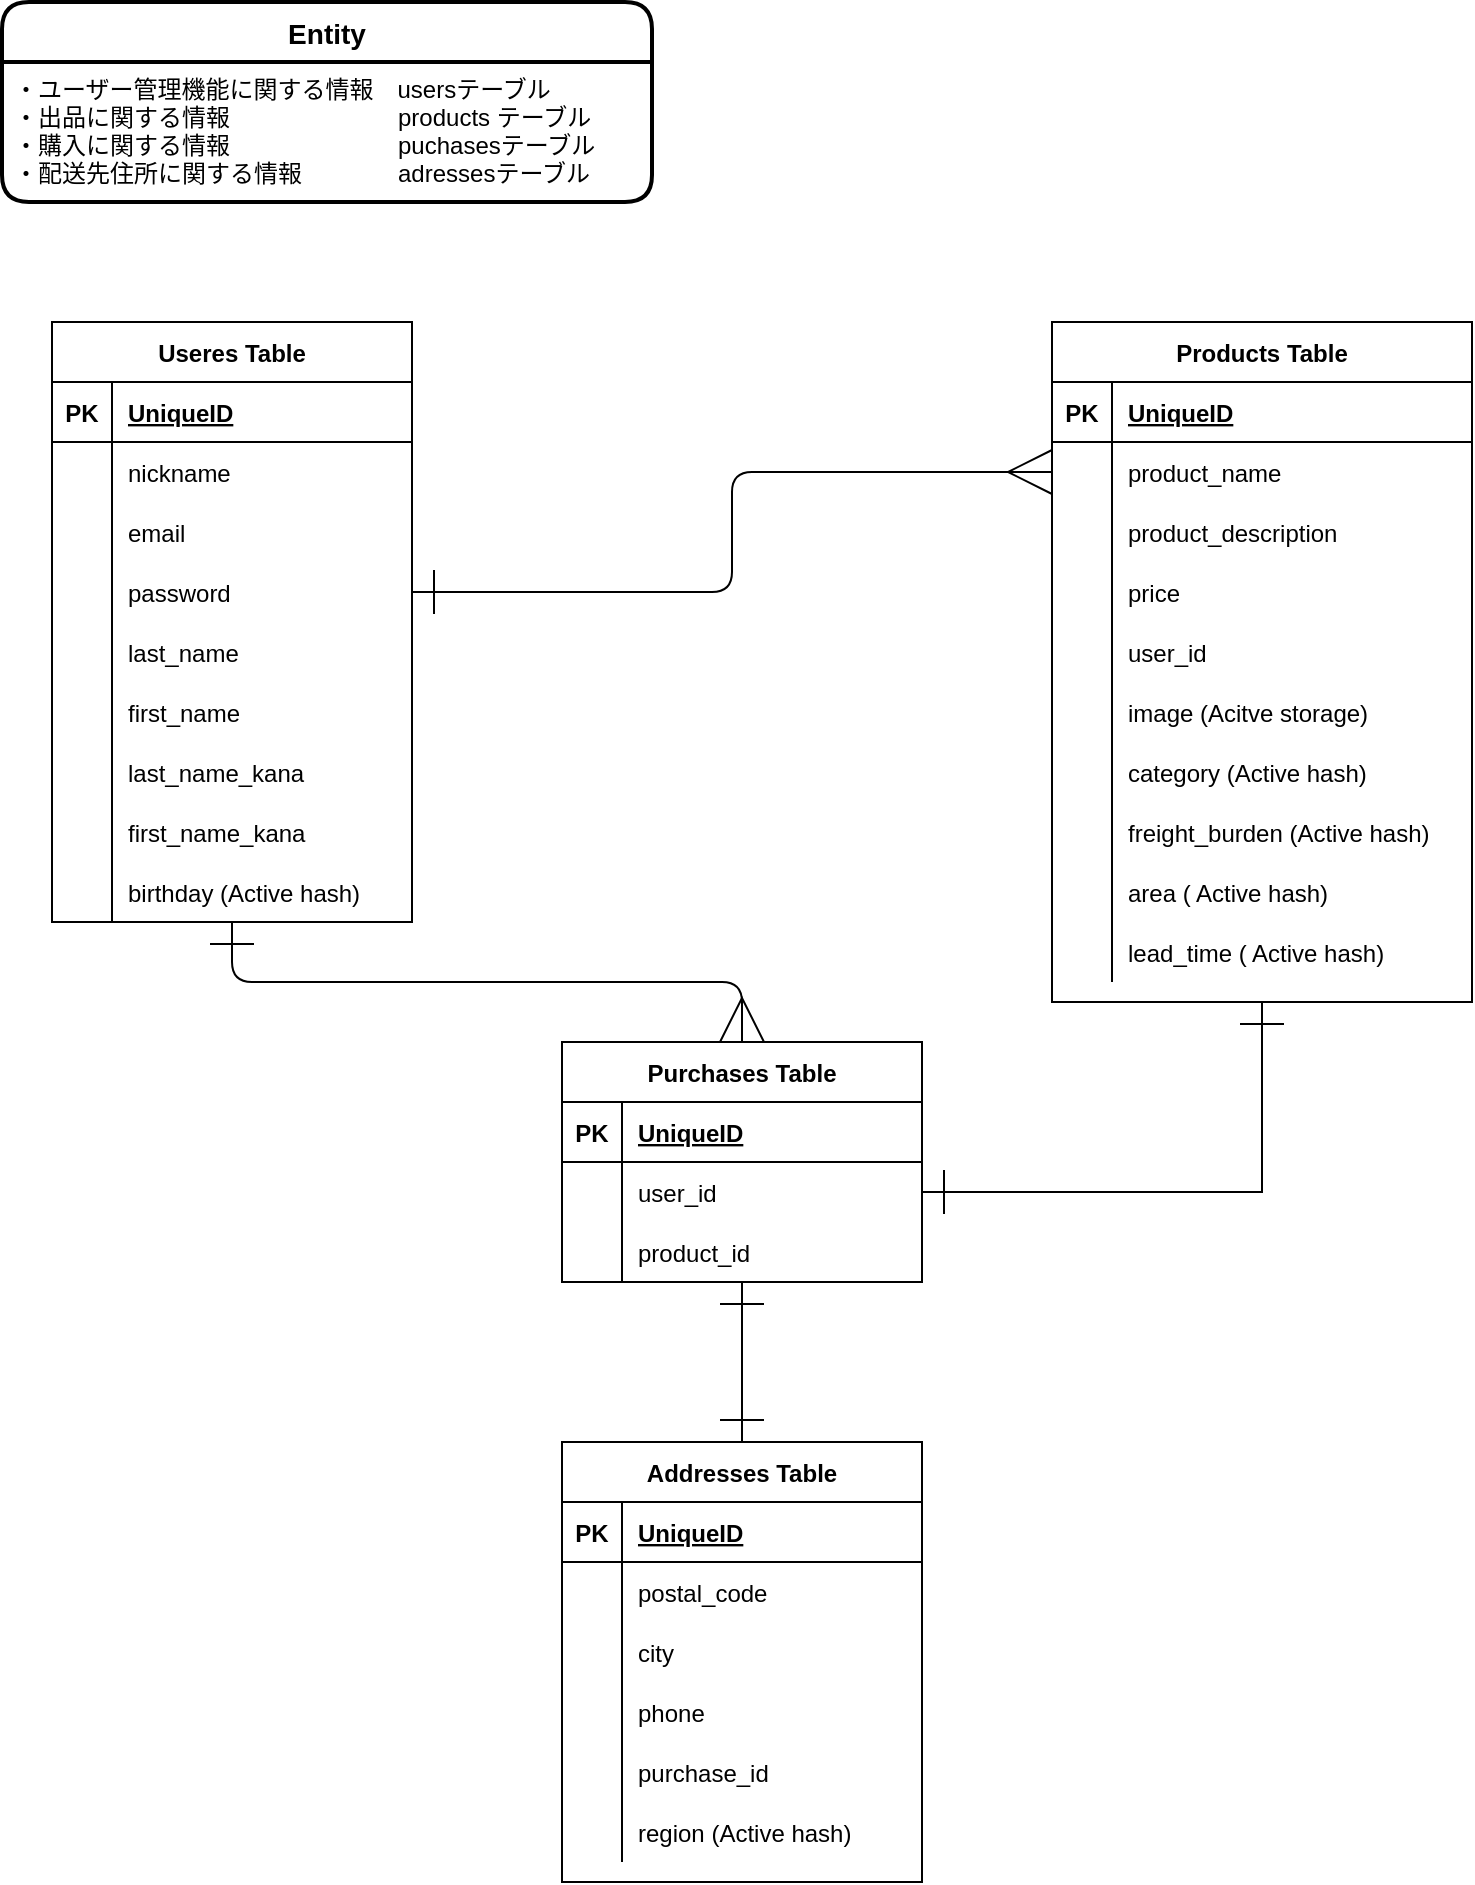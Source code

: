 <mxfile version="14.2.4" type="embed">
    <diagram id="lWTlmtCsHmXvPfJ3UJOG" name="ページ1">
        <mxGraphModel dx="501" dy="859" grid="1" gridSize="10" guides="1" tooltips="1" connect="1" arrows="1" fold="1" page="1" pageScale="1" pageWidth="850" pageHeight="1100" math="0" shadow="0">
            <root>
                <mxCell id="0"/>
                <mxCell id="1" parent="0"/>
                <mxCell id="Od9n2D6SeKR2Rv6j3zlu-41" value="Entity" style="swimlane;childLayout=stackLayout;horizontal=1;startSize=30;horizontalStack=0;rounded=1;fontSize=14;fontStyle=1;strokeWidth=2;resizeParent=0;resizeLast=1;shadow=0;dashed=0;align=center;" parent="1" vertex="1">
                    <mxGeometry x="55" y="40" width="325" height="100" as="geometry">
                        <mxRectangle x="340" y="40" width="70" height="30" as="alternateBounds"/>
                    </mxGeometry>
                </mxCell>
                <mxCell id="Od9n2D6SeKR2Rv6j3zlu-42" value="・ユーザー管理機能に関する情報　usersテーブル&#10;・出品に関する情報　　　　　　　products テーブル&#10;・購入に関する情報　　　　　　　puchasesテーブル&#10;・配送先住所に関する情報　　　　adressesテーブル" style="align=left;strokeColor=none;fillColor=none;spacingLeft=4;fontSize=12;verticalAlign=top;resizable=0;rotatable=0;part=1;fontStyle=0" parent="Od9n2D6SeKR2Rv6j3zlu-41" vertex="1">
                    <mxGeometry y="30" width="325" height="70" as="geometry"/>
                </mxCell>
                <mxCell id="Od9n2D6SeKR2Rv6j3zlu-48" value="Useres Table" style="shape=table;startSize=30;container=1;collapsible=1;childLayout=tableLayout;fixedRows=1;rowLines=0;fontStyle=1;align=center;resizeLast=1;" parent="1" vertex="1">
                    <mxGeometry x="80" y="200" width="180" height="300" as="geometry"/>
                </mxCell>
                <mxCell id="Od9n2D6SeKR2Rv6j3zlu-49" value="" style="shape=partialRectangle;collapsible=0;dropTarget=0;pointerEvents=0;fillColor=none;top=0;left=0;bottom=1;right=0;points=[[0,0.5],[1,0.5]];portConstraint=eastwest;" parent="Od9n2D6SeKR2Rv6j3zlu-48" vertex="1">
                    <mxGeometry y="30" width="180" height="30" as="geometry"/>
                </mxCell>
                <mxCell id="Od9n2D6SeKR2Rv6j3zlu-50" value="PK" style="shape=partialRectangle;connectable=0;fillColor=none;top=0;left=0;bottom=0;right=0;fontStyle=1;overflow=hidden;" parent="Od9n2D6SeKR2Rv6j3zlu-49" vertex="1">
                    <mxGeometry width="30" height="30" as="geometry"/>
                </mxCell>
                <mxCell id="Od9n2D6SeKR2Rv6j3zlu-51" value="UniqueID" style="shape=partialRectangle;connectable=0;fillColor=none;top=0;left=0;bottom=0;right=0;align=left;spacingLeft=6;fontStyle=5;overflow=hidden;" parent="Od9n2D6SeKR2Rv6j3zlu-49" vertex="1">
                    <mxGeometry x="30" width="150" height="30" as="geometry"/>
                </mxCell>
                <mxCell id="Od9n2D6SeKR2Rv6j3zlu-52" value="" style="shape=partialRectangle;collapsible=0;dropTarget=0;pointerEvents=0;fillColor=none;top=0;left=0;bottom=0;right=0;points=[[0,0.5],[1,0.5]];portConstraint=eastwest;" parent="Od9n2D6SeKR2Rv6j3zlu-48" vertex="1">
                    <mxGeometry y="60" width="180" height="30" as="geometry"/>
                </mxCell>
                <mxCell id="Od9n2D6SeKR2Rv6j3zlu-53" value="" style="shape=partialRectangle;connectable=0;fillColor=none;top=0;left=0;bottom=0;right=0;editable=1;overflow=hidden;" parent="Od9n2D6SeKR2Rv6j3zlu-52" vertex="1">
                    <mxGeometry width="30" height="30" as="geometry"/>
                </mxCell>
                <mxCell id="Od9n2D6SeKR2Rv6j3zlu-54" value="nickname" style="shape=partialRectangle;connectable=0;fillColor=none;top=0;left=0;bottom=0;right=0;align=left;spacingLeft=6;overflow=hidden;" parent="Od9n2D6SeKR2Rv6j3zlu-52" vertex="1">
                    <mxGeometry x="30" width="150" height="30" as="geometry"/>
                </mxCell>
                <mxCell id="Od9n2D6SeKR2Rv6j3zlu-55" value="" style="shape=partialRectangle;collapsible=0;dropTarget=0;pointerEvents=0;fillColor=none;top=0;left=0;bottom=0;right=0;points=[[0,0.5],[1,0.5]];portConstraint=eastwest;" parent="Od9n2D6SeKR2Rv6j3zlu-48" vertex="1">
                    <mxGeometry y="90" width="180" height="30" as="geometry"/>
                </mxCell>
                <mxCell id="Od9n2D6SeKR2Rv6j3zlu-56" value="" style="shape=partialRectangle;connectable=0;fillColor=none;top=0;left=0;bottom=0;right=0;editable=1;overflow=hidden;" parent="Od9n2D6SeKR2Rv6j3zlu-55" vertex="1">
                    <mxGeometry width="30" height="30" as="geometry"/>
                </mxCell>
                <mxCell id="Od9n2D6SeKR2Rv6j3zlu-57" value="email" style="shape=partialRectangle;connectable=0;fillColor=none;top=0;left=0;bottom=0;right=0;align=left;spacingLeft=6;overflow=hidden;" parent="Od9n2D6SeKR2Rv6j3zlu-55" vertex="1">
                    <mxGeometry x="30" width="150" height="30" as="geometry"/>
                </mxCell>
                <mxCell id="Od9n2D6SeKR2Rv6j3zlu-58" value="" style="shape=partialRectangle;collapsible=0;dropTarget=0;pointerEvents=0;fillColor=none;top=0;left=0;bottom=0;right=0;points=[[0,0.5],[1,0.5]];portConstraint=eastwest;" parent="Od9n2D6SeKR2Rv6j3zlu-48" vertex="1">
                    <mxGeometry y="120" width="180" height="30" as="geometry"/>
                </mxCell>
                <mxCell id="Od9n2D6SeKR2Rv6j3zlu-59" value="" style="shape=partialRectangle;connectable=0;fillColor=none;top=0;left=0;bottom=0;right=0;editable=1;overflow=hidden;" parent="Od9n2D6SeKR2Rv6j3zlu-58" vertex="1">
                    <mxGeometry width="30" height="30" as="geometry"/>
                </mxCell>
                <mxCell id="Od9n2D6SeKR2Rv6j3zlu-60" value="password" style="shape=partialRectangle;connectable=0;fillColor=none;top=0;left=0;bottom=0;right=0;align=left;spacingLeft=6;overflow=hidden;" parent="Od9n2D6SeKR2Rv6j3zlu-58" vertex="1">
                    <mxGeometry x="30" width="150" height="30" as="geometry"/>
                </mxCell>
                <mxCell id="Od9n2D6SeKR2Rv6j3zlu-61" value="" style="shape=partialRectangle;collapsible=0;dropTarget=0;pointerEvents=0;fillColor=none;top=0;left=0;bottom=0;right=0;points=[[0,0.5],[1,0.5]];portConstraint=eastwest;" parent="Od9n2D6SeKR2Rv6j3zlu-48" vertex="1">
                    <mxGeometry y="150" width="180" height="30" as="geometry"/>
                </mxCell>
                <mxCell id="Od9n2D6SeKR2Rv6j3zlu-62" value="" style="shape=partialRectangle;connectable=0;fillColor=none;top=0;left=0;bottom=0;right=0;editable=1;overflow=hidden;" parent="Od9n2D6SeKR2Rv6j3zlu-61" vertex="1">
                    <mxGeometry width="30" height="30" as="geometry"/>
                </mxCell>
                <mxCell id="Od9n2D6SeKR2Rv6j3zlu-63" value="last_name" style="shape=partialRectangle;connectable=0;fillColor=none;top=0;left=0;bottom=0;right=0;align=left;spacingLeft=6;overflow=hidden;" parent="Od9n2D6SeKR2Rv6j3zlu-61" vertex="1">
                    <mxGeometry x="30" width="150" height="30" as="geometry"/>
                </mxCell>
                <mxCell id="Od9n2D6SeKR2Rv6j3zlu-64" value="" style="shape=partialRectangle;collapsible=0;dropTarget=0;pointerEvents=0;fillColor=none;top=0;left=0;bottom=0;right=0;points=[[0,0.5],[1,0.5]];portConstraint=eastwest;" parent="Od9n2D6SeKR2Rv6j3zlu-48" vertex="1">
                    <mxGeometry y="180" width="180" height="30" as="geometry"/>
                </mxCell>
                <mxCell id="Od9n2D6SeKR2Rv6j3zlu-65" value="" style="shape=partialRectangle;connectable=0;fillColor=none;top=0;left=0;bottom=0;right=0;editable=1;overflow=hidden;" parent="Od9n2D6SeKR2Rv6j3zlu-64" vertex="1">
                    <mxGeometry width="30" height="30" as="geometry"/>
                </mxCell>
                <mxCell id="Od9n2D6SeKR2Rv6j3zlu-66" value="first_name" style="shape=partialRectangle;connectable=0;fillColor=none;top=0;left=0;bottom=0;right=0;align=left;spacingLeft=6;overflow=hidden;" parent="Od9n2D6SeKR2Rv6j3zlu-64" vertex="1">
                    <mxGeometry x="30" width="150" height="30" as="geometry"/>
                </mxCell>
                <mxCell id="Od9n2D6SeKR2Rv6j3zlu-67" value="" style="shape=partialRectangle;collapsible=0;dropTarget=0;pointerEvents=0;fillColor=none;top=0;left=0;bottom=0;right=0;points=[[0,0.5],[1,0.5]];portConstraint=eastwest;" parent="Od9n2D6SeKR2Rv6j3zlu-48" vertex="1">
                    <mxGeometry y="210" width="180" height="30" as="geometry"/>
                </mxCell>
                <mxCell id="Od9n2D6SeKR2Rv6j3zlu-68" value="" style="shape=partialRectangle;connectable=0;fillColor=none;top=0;left=0;bottom=0;right=0;editable=1;overflow=hidden;" parent="Od9n2D6SeKR2Rv6j3zlu-67" vertex="1">
                    <mxGeometry width="30" height="30" as="geometry"/>
                </mxCell>
                <mxCell id="Od9n2D6SeKR2Rv6j3zlu-69" value="last_name_kana" style="shape=partialRectangle;connectable=0;fillColor=none;top=0;left=0;bottom=0;right=0;align=left;spacingLeft=6;overflow=hidden;" parent="Od9n2D6SeKR2Rv6j3zlu-67" vertex="1">
                    <mxGeometry x="30" width="150" height="30" as="geometry"/>
                </mxCell>
                <mxCell id="Od9n2D6SeKR2Rv6j3zlu-160" value="" style="shape=partialRectangle;collapsible=0;dropTarget=0;pointerEvents=0;fillColor=none;top=0;left=0;bottom=0;right=0;points=[[0,0.5],[1,0.5]];portConstraint=eastwest;" parent="Od9n2D6SeKR2Rv6j3zlu-48" vertex="1">
                    <mxGeometry y="240" width="180" height="30" as="geometry"/>
                </mxCell>
                <mxCell id="Od9n2D6SeKR2Rv6j3zlu-161" value="" style="shape=partialRectangle;connectable=0;fillColor=none;top=0;left=0;bottom=0;right=0;editable=1;overflow=hidden;" parent="Od9n2D6SeKR2Rv6j3zlu-160" vertex="1">
                    <mxGeometry width="30" height="30" as="geometry"/>
                </mxCell>
                <mxCell id="Od9n2D6SeKR2Rv6j3zlu-162" value="first_name_kana" style="shape=partialRectangle;connectable=0;fillColor=none;top=0;left=0;bottom=0;right=0;align=left;spacingLeft=6;overflow=hidden;" parent="Od9n2D6SeKR2Rv6j3zlu-160" vertex="1">
                    <mxGeometry x="30" width="150" height="30" as="geometry"/>
                </mxCell>
                <mxCell id="Od9n2D6SeKR2Rv6j3zlu-182" value="" style="shape=partialRectangle;collapsible=0;dropTarget=0;pointerEvents=0;fillColor=none;top=0;left=0;bottom=0;right=0;points=[[0,0.5],[1,0.5]];portConstraint=eastwest;" parent="Od9n2D6SeKR2Rv6j3zlu-48" vertex="1">
                    <mxGeometry y="270" width="180" height="30" as="geometry"/>
                </mxCell>
                <mxCell id="Od9n2D6SeKR2Rv6j3zlu-183" value="" style="shape=partialRectangle;connectable=0;fillColor=none;top=0;left=0;bottom=0;right=0;editable=1;overflow=hidden;" parent="Od9n2D6SeKR2Rv6j3zlu-182" vertex="1">
                    <mxGeometry width="30" height="30" as="geometry"/>
                </mxCell>
                <mxCell id="Od9n2D6SeKR2Rv6j3zlu-184" value="birthday (Active hash)" style="shape=partialRectangle;connectable=0;fillColor=none;top=0;left=0;bottom=0;right=0;align=left;spacingLeft=6;overflow=hidden;" parent="Od9n2D6SeKR2Rv6j3zlu-182" vertex="1">
                    <mxGeometry x="30" width="150" height="30" as="geometry"/>
                </mxCell>
                <mxCell id="Od9n2D6SeKR2Rv6j3zlu-156" style="edgeStyle=orthogonalEdgeStyle;rounded=0;orthogonalLoop=1;jettySize=auto;html=1;entryX=1;entryY=0.5;entryDx=0;entryDy=0;endSize=20;endArrow=ERone;endFill=0;startArrow=ERone;startFill=0;startSize=20;" parent="1" source="Od9n2D6SeKR2Rv6j3zlu-73" target="Od9n2D6SeKR2Rv6j3zlu-127" edge="1">
                    <mxGeometry relative="1" as="geometry"/>
                </mxCell>
                <mxCell id="Od9n2D6SeKR2Rv6j3zlu-73" value="Products Table" style="shape=table;startSize=30;container=1;collapsible=1;childLayout=tableLayout;fixedRows=1;rowLines=0;fontStyle=1;align=center;resizeLast=1;" parent="1" vertex="1">
                    <mxGeometry x="580" y="200" width="210" height="340" as="geometry"/>
                </mxCell>
                <mxCell id="Od9n2D6SeKR2Rv6j3zlu-74" value="" style="shape=partialRectangle;collapsible=0;dropTarget=0;pointerEvents=0;fillColor=none;top=0;left=0;bottom=1;right=0;points=[[0,0.5],[1,0.5]];portConstraint=eastwest;" parent="Od9n2D6SeKR2Rv6j3zlu-73" vertex="1">
                    <mxGeometry y="30" width="210" height="30" as="geometry"/>
                </mxCell>
                <mxCell id="Od9n2D6SeKR2Rv6j3zlu-75" value="PK" style="shape=partialRectangle;connectable=0;fillColor=none;top=0;left=0;bottom=0;right=0;fontStyle=1;overflow=hidden;" parent="Od9n2D6SeKR2Rv6j3zlu-74" vertex="1">
                    <mxGeometry width="30" height="30" as="geometry"/>
                </mxCell>
                <mxCell id="Od9n2D6SeKR2Rv6j3zlu-76" value="UniqueID" style="shape=partialRectangle;connectable=0;fillColor=none;top=0;left=0;bottom=0;right=0;align=left;spacingLeft=6;fontStyle=5;overflow=hidden;" parent="Od9n2D6SeKR2Rv6j3zlu-74" vertex="1">
                    <mxGeometry x="30" width="180" height="30" as="geometry"/>
                </mxCell>
                <mxCell id="Od9n2D6SeKR2Rv6j3zlu-80" value="" style="shape=partialRectangle;collapsible=0;dropTarget=0;pointerEvents=0;fillColor=none;top=0;left=0;bottom=0;right=0;points=[[0,0.5],[1,0.5]];portConstraint=eastwest;" parent="Od9n2D6SeKR2Rv6j3zlu-73" vertex="1">
                    <mxGeometry y="60" width="210" height="30" as="geometry"/>
                </mxCell>
                <mxCell id="Od9n2D6SeKR2Rv6j3zlu-81" value="" style="shape=partialRectangle;connectable=0;fillColor=none;top=0;left=0;bottom=0;right=0;editable=1;overflow=hidden;" parent="Od9n2D6SeKR2Rv6j3zlu-80" vertex="1">
                    <mxGeometry width="30" height="30" as="geometry"/>
                </mxCell>
                <mxCell id="Od9n2D6SeKR2Rv6j3zlu-82" value="product_name" style="shape=partialRectangle;connectable=0;fillColor=none;top=0;left=0;bottom=0;right=0;align=left;spacingLeft=6;overflow=hidden;" parent="Od9n2D6SeKR2Rv6j3zlu-80" vertex="1">
                    <mxGeometry x="30" width="180" height="30" as="geometry"/>
                </mxCell>
                <mxCell id="Od9n2D6SeKR2Rv6j3zlu-83" value="" style="shape=partialRectangle;collapsible=0;dropTarget=0;pointerEvents=0;fillColor=none;top=0;left=0;bottom=0;right=0;points=[[0,0.5],[1,0.5]];portConstraint=eastwest;" parent="Od9n2D6SeKR2Rv6j3zlu-73" vertex="1">
                    <mxGeometry y="90" width="210" height="30" as="geometry"/>
                </mxCell>
                <mxCell id="Od9n2D6SeKR2Rv6j3zlu-84" value="" style="shape=partialRectangle;connectable=0;fillColor=none;top=0;left=0;bottom=0;right=0;editable=1;overflow=hidden;" parent="Od9n2D6SeKR2Rv6j3zlu-83" vertex="1">
                    <mxGeometry width="30" height="30" as="geometry"/>
                </mxCell>
                <mxCell id="Od9n2D6SeKR2Rv6j3zlu-85" value="product_description" style="shape=partialRectangle;connectable=0;fillColor=none;top=0;left=0;bottom=0;right=0;align=left;spacingLeft=6;overflow=hidden;" parent="Od9n2D6SeKR2Rv6j3zlu-83" vertex="1">
                    <mxGeometry x="30" width="180" height="30" as="geometry"/>
                </mxCell>
                <mxCell id="Od9n2D6SeKR2Rv6j3zlu-120" value="" style="shape=partialRectangle;collapsible=0;dropTarget=0;pointerEvents=0;fillColor=none;top=0;left=0;bottom=0;right=0;points=[[0,0.5],[1,0.5]];portConstraint=eastwest;" parent="Od9n2D6SeKR2Rv6j3zlu-73" vertex="1">
                    <mxGeometry y="120" width="210" height="30" as="geometry"/>
                </mxCell>
                <mxCell id="Od9n2D6SeKR2Rv6j3zlu-121" value="" style="shape=partialRectangle;connectable=0;fillColor=none;top=0;left=0;bottom=0;right=0;editable=1;overflow=hidden;" parent="Od9n2D6SeKR2Rv6j3zlu-120" vertex="1">
                    <mxGeometry width="30" height="30" as="geometry"/>
                </mxCell>
                <mxCell id="Od9n2D6SeKR2Rv6j3zlu-122" value="price" style="shape=partialRectangle;connectable=0;fillColor=none;top=0;left=0;bottom=0;right=0;align=left;spacingLeft=6;overflow=hidden;" parent="Od9n2D6SeKR2Rv6j3zlu-120" vertex="1">
                    <mxGeometry x="30" width="180" height="30" as="geometry"/>
                </mxCell>
                <mxCell id="Od9n2D6SeKR2Rv6j3zlu-191" value="" style="shape=partialRectangle;collapsible=0;dropTarget=0;pointerEvents=0;fillColor=none;top=0;left=0;bottom=0;right=0;points=[[0,0.5],[1,0.5]];portConstraint=eastwest;" parent="Od9n2D6SeKR2Rv6j3zlu-73" vertex="1">
                    <mxGeometry y="150" width="210" height="30" as="geometry"/>
                </mxCell>
                <mxCell id="Od9n2D6SeKR2Rv6j3zlu-192" value="" style="shape=partialRectangle;connectable=0;fillColor=none;top=0;left=0;bottom=0;right=0;editable=1;overflow=hidden;" parent="Od9n2D6SeKR2Rv6j3zlu-191" vertex="1">
                    <mxGeometry width="30" height="30" as="geometry"/>
                </mxCell>
                <mxCell id="Od9n2D6SeKR2Rv6j3zlu-193" value="user_id" style="shape=partialRectangle;connectable=0;fillColor=none;top=0;left=0;bottom=0;right=0;align=left;spacingLeft=6;overflow=hidden;" parent="Od9n2D6SeKR2Rv6j3zlu-191" vertex="1">
                    <mxGeometry x="30" width="180" height="30" as="geometry"/>
                </mxCell>
                <mxCell id="Od9n2D6SeKR2Rv6j3zlu-170" value="" style="shape=partialRectangle;collapsible=0;dropTarget=0;pointerEvents=0;fillColor=none;top=0;left=0;bottom=0;right=0;points=[[0,0.5],[1,0.5]];portConstraint=eastwest;" parent="Od9n2D6SeKR2Rv6j3zlu-73" vertex="1">
                    <mxGeometry y="180" width="210" height="30" as="geometry"/>
                </mxCell>
                <mxCell id="Od9n2D6SeKR2Rv6j3zlu-171" value="" style="shape=partialRectangle;connectable=0;fillColor=none;top=0;left=0;bottom=0;right=0;editable=1;overflow=hidden;" parent="Od9n2D6SeKR2Rv6j3zlu-170" vertex="1">
                    <mxGeometry width="30" height="30" as="geometry"/>
                </mxCell>
                <mxCell id="Od9n2D6SeKR2Rv6j3zlu-172" value="image (Acitve storage)" style="shape=partialRectangle;connectable=0;fillColor=none;top=0;left=0;bottom=0;right=0;align=left;spacingLeft=6;overflow=hidden;" parent="Od9n2D6SeKR2Rv6j3zlu-170" vertex="1">
                    <mxGeometry x="30" width="180" height="30" as="geometry"/>
                </mxCell>
                <mxCell id="Od9n2D6SeKR2Rv6j3zlu-173" value="" style="shape=partialRectangle;collapsible=0;dropTarget=0;pointerEvents=0;fillColor=none;top=0;left=0;bottom=0;right=0;points=[[0,0.5],[1,0.5]];portConstraint=eastwest;" parent="Od9n2D6SeKR2Rv6j3zlu-73" vertex="1">
                    <mxGeometry y="210" width="210" height="30" as="geometry"/>
                </mxCell>
                <mxCell id="Od9n2D6SeKR2Rv6j3zlu-174" value="" style="shape=partialRectangle;connectable=0;fillColor=none;top=0;left=0;bottom=0;right=0;editable=1;overflow=hidden;" parent="Od9n2D6SeKR2Rv6j3zlu-173" vertex="1">
                    <mxGeometry width="30" height="30" as="geometry"/>
                </mxCell>
                <mxCell id="Od9n2D6SeKR2Rv6j3zlu-175" value="category (Active hash)" style="shape=partialRectangle;connectable=0;fillColor=none;top=0;left=0;bottom=0;right=0;align=left;spacingLeft=6;overflow=hidden;" parent="Od9n2D6SeKR2Rv6j3zlu-173" vertex="1">
                    <mxGeometry x="30" width="180" height="30" as="geometry"/>
                </mxCell>
                <mxCell id="Od9n2D6SeKR2Rv6j3zlu-176" value="" style="shape=partialRectangle;collapsible=0;dropTarget=0;pointerEvents=0;fillColor=none;top=0;left=0;bottom=0;right=0;points=[[0,0.5],[1,0.5]];portConstraint=eastwest;" parent="Od9n2D6SeKR2Rv6j3zlu-73" vertex="1">
                    <mxGeometry y="240" width="210" height="30" as="geometry"/>
                </mxCell>
                <mxCell id="Od9n2D6SeKR2Rv6j3zlu-177" value="" style="shape=partialRectangle;connectable=0;fillColor=none;top=0;left=0;bottom=0;right=0;editable=1;overflow=hidden;" parent="Od9n2D6SeKR2Rv6j3zlu-176" vertex="1">
                    <mxGeometry width="30" height="30" as="geometry"/>
                </mxCell>
                <mxCell id="Od9n2D6SeKR2Rv6j3zlu-178" value="freight_burden (Active hash)" style="shape=partialRectangle;connectable=0;fillColor=none;top=0;left=0;bottom=0;right=0;align=left;spacingLeft=6;overflow=hidden;" parent="Od9n2D6SeKR2Rv6j3zlu-176" vertex="1">
                    <mxGeometry x="30" width="180" height="30" as="geometry"/>
                </mxCell>
                <mxCell id="Od9n2D6SeKR2Rv6j3zlu-179" value="" style="shape=partialRectangle;collapsible=0;dropTarget=0;pointerEvents=0;fillColor=none;top=0;left=0;bottom=0;right=0;points=[[0,0.5],[1,0.5]];portConstraint=eastwest;" parent="Od9n2D6SeKR2Rv6j3zlu-73" vertex="1">
                    <mxGeometry y="270" width="210" height="30" as="geometry"/>
                </mxCell>
                <mxCell id="Od9n2D6SeKR2Rv6j3zlu-180" value="" style="shape=partialRectangle;connectable=0;fillColor=none;top=0;left=0;bottom=0;right=0;editable=1;overflow=hidden;" parent="Od9n2D6SeKR2Rv6j3zlu-179" vertex="1">
                    <mxGeometry width="30" height="30" as="geometry"/>
                </mxCell>
                <mxCell id="Od9n2D6SeKR2Rv6j3zlu-181" value="area ( Active hash)" style="shape=partialRectangle;connectable=0;fillColor=none;top=0;left=0;bottom=0;right=0;align=left;spacingLeft=6;overflow=hidden;" parent="Od9n2D6SeKR2Rv6j3zlu-179" vertex="1">
                    <mxGeometry x="30" width="180" height="30" as="geometry"/>
                </mxCell>
                <mxCell id="Od9n2D6SeKR2Rv6j3zlu-188" value="" style="shape=partialRectangle;collapsible=0;dropTarget=0;pointerEvents=0;fillColor=none;top=0;left=0;bottom=0;right=0;points=[[0,0.5],[1,0.5]];portConstraint=eastwest;" parent="Od9n2D6SeKR2Rv6j3zlu-73" vertex="1">
                    <mxGeometry y="300" width="210" height="30" as="geometry"/>
                </mxCell>
                <mxCell id="Od9n2D6SeKR2Rv6j3zlu-189" value="" style="shape=partialRectangle;connectable=0;fillColor=none;top=0;left=0;bottom=0;right=0;editable=1;overflow=hidden;" parent="Od9n2D6SeKR2Rv6j3zlu-188" vertex="1">
                    <mxGeometry width="30" height="30" as="geometry"/>
                </mxCell>
                <mxCell id="Od9n2D6SeKR2Rv6j3zlu-190" value="lead_time ( Active hash)" style="shape=partialRectangle;connectable=0;fillColor=none;top=0;left=0;bottom=0;right=0;align=left;spacingLeft=6;overflow=hidden;" parent="Od9n2D6SeKR2Rv6j3zlu-188" vertex="1">
                    <mxGeometry x="30" width="180" height="30" as="geometry"/>
                </mxCell>
                <mxCell id="Od9n2D6SeKR2Rv6j3zlu-159" style="edgeStyle=orthogonalEdgeStyle;rounded=0;orthogonalLoop=1;jettySize=auto;html=1;startArrow=ERone;startFill=0;startSize=20;endArrow=ERone;endFill=0;endSize=20;" parent="1" source="Od9n2D6SeKR2Rv6j3zlu-123" target="Od9n2D6SeKR2Rv6j3zlu-136" edge="1">
                    <mxGeometry relative="1" as="geometry"/>
                </mxCell>
                <mxCell id="Od9n2D6SeKR2Rv6j3zlu-123" value="Purchases Table" style="shape=table;startSize=30;container=1;collapsible=1;childLayout=tableLayout;fixedRows=1;rowLines=0;fontStyle=1;align=center;resizeLast=1;" parent="1" vertex="1">
                    <mxGeometry x="335" y="560" width="180" height="120" as="geometry"/>
                </mxCell>
                <mxCell id="Od9n2D6SeKR2Rv6j3zlu-124" value="" style="shape=partialRectangle;collapsible=0;dropTarget=0;pointerEvents=0;fillColor=none;top=0;left=0;bottom=1;right=0;points=[[0,0.5],[1,0.5]];portConstraint=eastwest;" parent="Od9n2D6SeKR2Rv6j3zlu-123" vertex="1">
                    <mxGeometry y="30" width="180" height="30" as="geometry"/>
                </mxCell>
                <mxCell id="Od9n2D6SeKR2Rv6j3zlu-125" value="PK" style="shape=partialRectangle;connectable=0;fillColor=none;top=0;left=0;bottom=0;right=0;fontStyle=1;overflow=hidden;" parent="Od9n2D6SeKR2Rv6j3zlu-124" vertex="1">
                    <mxGeometry width="30" height="30" as="geometry"/>
                </mxCell>
                <mxCell id="Od9n2D6SeKR2Rv6j3zlu-126" value="UniqueID" style="shape=partialRectangle;connectable=0;fillColor=none;top=0;left=0;bottom=0;right=0;align=left;spacingLeft=6;fontStyle=5;overflow=hidden;" parent="Od9n2D6SeKR2Rv6j3zlu-124" vertex="1">
                    <mxGeometry x="30" width="150" height="30" as="geometry"/>
                </mxCell>
                <mxCell id="Od9n2D6SeKR2Rv6j3zlu-127" value="" style="shape=partialRectangle;collapsible=0;dropTarget=0;pointerEvents=0;fillColor=none;top=0;left=0;bottom=0;right=0;points=[[0,0.5],[1,0.5]];portConstraint=eastwest;" parent="Od9n2D6SeKR2Rv6j3zlu-123" vertex="1">
                    <mxGeometry y="60" width="180" height="30" as="geometry"/>
                </mxCell>
                <mxCell id="Od9n2D6SeKR2Rv6j3zlu-128" value="" style="shape=partialRectangle;connectable=0;fillColor=none;top=0;left=0;bottom=0;right=0;editable=1;overflow=hidden;" parent="Od9n2D6SeKR2Rv6j3zlu-127" vertex="1">
                    <mxGeometry width="30" height="30" as="geometry"/>
                </mxCell>
                <mxCell id="Od9n2D6SeKR2Rv6j3zlu-129" value="user_id" style="shape=partialRectangle;connectable=0;fillColor=none;top=0;left=0;bottom=0;right=0;align=left;spacingLeft=6;overflow=hidden;" parent="Od9n2D6SeKR2Rv6j3zlu-127" vertex="1">
                    <mxGeometry x="30" width="150" height="30" as="geometry"/>
                </mxCell>
                <mxCell id="Od9n2D6SeKR2Rv6j3zlu-130" value="" style="shape=partialRectangle;collapsible=0;dropTarget=0;pointerEvents=0;fillColor=none;top=0;left=0;bottom=0;right=0;points=[[0,0.5],[1,0.5]];portConstraint=eastwest;" parent="Od9n2D6SeKR2Rv6j3zlu-123" vertex="1">
                    <mxGeometry y="90" width="180" height="30" as="geometry"/>
                </mxCell>
                <mxCell id="Od9n2D6SeKR2Rv6j3zlu-131" value="" style="shape=partialRectangle;connectable=0;fillColor=none;top=0;left=0;bottom=0;right=0;editable=1;overflow=hidden;" parent="Od9n2D6SeKR2Rv6j3zlu-130" vertex="1">
                    <mxGeometry width="30" height="30" as="geometry"/>
                </mxCell>
                <mxCell id="Od9n2D6SeKR2Rv6j3zlu-132" value="product_id" style="shape=partialRectangle;connectable=0;fillColor=none;top=0;left=0;bottom=0;right=0;align=left;spacingLeft=6;overflow=hidden;" parent="Od9n2D6SeKR2Rv6j3zlu-130" vertex="1">
                    <mxGeometry x="30" width="150" height="30" as="geometry"/>
                </mxCell>
                <mxCell id="Od9n2D6SeKR2Rv6j3zlu-136" value="Addresses Table" style="shape=table;startSize=30;container=1;collapsible=1;childLayout=tableLayout;fixedRows=1;rowLines=0;fontStyle=1;align=center;resizeLast=1;" parent="1" vertex="1">
                    <mxGeometry x="335" y="760" width="180" height="220" as="geometry"/>
                </mxCell>
                <mxCell id="Od9n2D6SeKR2Rv6j3zlu-137" value="" style="shape=partialRectangle;collapsible=0;dropTarget=0;pointerEvents=0;fillColor=none;top=0;left=0;bottom=1;right=0;points=[[0,0.5],[1,0.5]];portConstraint=eastwest;" parent="Od9n2D6SeKR2Rv6j3zlu-136" vertex="1">
                    <mxGeometry y="30" width="180" height="30" as="geometry"/>
                </mxCell>
                <mxCell id="Od9n2D6SeKR2Rv6j3zlu-138" value="PK" style="shape=partialRectangle;connectable=0;fillColor=none;top=0;left=0;bottom=0;right=0;fontStyle=1;overflow=hidden;" parent="Od9n2D6SeKR2Rv6j3zlu-137" vertex="1">
                    <mxGeometry width="30" height="30" as="geometry"/>
                </mxCell>
                <mxCell id="Od9n2D6SeKR2Rv6j3zlu-139" value="UniqueID" style="shape=partialRectangle;connectable=0;fillColor=none;top=0;left=0;bottom=0;right=0;align=left;spacingLeft=6;fontStyle=5;overflow=hidden;" parent="Od9n2D6SeKR2Rv6j3zlu-137" vertex="1">
                    <mxGeometry x="30" width="150" height="30" as="geometry"/>
                </mxCell>
                <mxCell id="Od9n2D6SeKR2Rv6j3zlu-140" value="" style="shape=partialRectangle;collapsible=0;dropTarget=0;pointerEvents=0;fillColor=none;top=0;left=0;bottom=0;right=0;points=[[0,0.5],[1,0.5]];portConstraint=eastwest;" parent="Od9n2D6SeKR2Rv6j3zlu-136" vertex="1">
                    <mxGeometry y="60" width="180" height="30" as="geometry"/>
                </mxCell>
                <mxCell id="Od9n2D6SeKR2Rv6j3zlu-141" value="" style="shape=partialRectangle;connectable=0;fillColor=none;top=0;left=0;bottom=0;right=0;editable=1;overflow=hidden;" parent="Od9n2D6SeKR2Rv6j3zlu-140" vertex="1">
                    <mxGeometry width="30" height="30" as="geometry"/>
                </mxCell>
                <mxCell id="Od9n2D6SeKR2Rv6j3zlu-142" value="postal_code" style="shape=partialRectangle;connectable=0;fillColor=none;top=0;left=0;bottom=0;right=0;align=left;spacingLeft=6;overflow=hidden;" parent="Od9n2D6SeKR2Rv6j3zlu-140" vertex="1">
                    <mxGeometry x="30" width="150" height="30" as="geometry"/>
                </mxCell>
                <mxCell id="Od9n2D6SeKR2Rv6j3zlu-143" value="" style="shape=partialRectangle;collapsible=0;dropTarget=0;pointerEvents=0;fillColor=none;top=0;left=0;bottom=0;right=0;points=[[0,0.5],[1,0.5]];portConstraint=eastwest;" parent="Od9n2D6SeKR2Rv6j3zlu-136" vertex="1">
                    <mxGeometry y="90" width="180" height="30" as="geometry"/>
                </mxCell>
                <mxCell id="Od9n2D6SeKR2Rv6j3zlu-144" value="" style="shape=partialRectangle;connectable=0;fillColor=none;top=0;left=0;bottom=0;right=0;editable=1;overflow=hidden;" parent="Od9n2D6SeKR2Rv6j3zlu-143" vertex="1">
                    <mxGeometry width="30" height="30" as="geometry"/>
                </mxCell>
                <mxCell id="Od9n2D6SeKR2Rv6j3zlu-145" value="city" style="shape=partialRectangle;connectable=0;fillColor=none;top=0;left=0;bottom=0;right=0;align=left;spacingLeft=6;overflow=hidden;" parent="Od9n2D6SeKR2Rv6j3zlu-143" vertex="1">
                    <mxGeometry x="30" width="150" height="30" as="geometry"/>
                </mxCell>
                <mxCell id="Od9n2D6SeKR2Rv6j3zlu-146" value="" style="shape=partialRectangle;collapsible=0;dropTarget=0;pointerEvents=0;fillColor=none;top=0;left=0;bottom=0;right=0;points=[[0,0.5],[1,0.5]];portConstraint=eastwest;" parent="Od9n2D6SeKR2Rv6j3zlu-136" vertex="1">
                    <mxGeometry y="120" width="180" height="30" as="geometry"/>
                </mxCell>
                <mxCell id="Od9n2D6SeKR2Rv6j3zlu-147" value="" style="shape=partialRectangle;connectable=0;fillColor=none;top=0;left=0;bottom=0;right=0;editable=1;overflow=hidden;" parent="Od9n2D6SeKR2Rv6j3zlu-146" vertex="1">
                    <mxGeometry width="30" height="30" as="geometry"/>
                </mxCell>
                <mxCell id="Od9n2D6SeKR2Rv6j3zlu-148" value="phone" style="shape=partialRectangle;connectable=0;fillColor=none;top=0;left=0;bottom=0;right=0;align=left;spacingLeft=6;overflow=hidden;" parent="Od9n2D6SeKR2Rv6j3zlu-146" vertex="1">
                    <mxGeometry x="30" width="150" height="30" as="geometry"/>
                </mxCell>
                <mxCell id="Od9n2D6SeKR2Rv6j3zlu-197" value="" style="shape=partialRectangle;collapsible=0;dropTarget=0;pointerEvents=0;fillColor=none;top=0;left=0;bottom=0;right=0;points=[[0,0.5],[1,0.5]];portConstraint=eastwest;" parent="Od9n2D6SeKR2Rv6j3zlu-136" vertex="1">
                    <mxGeometry y="150" width="180" height="30" as="geometry"/>
                </mxCell>
                <mxCell id="Od9n2D6SeKR2Rv6j3zlu-198" value="" style="shape=partialRectangle;connectable=0;fillColor=none;top=0;left=0;bottom=0;right=0;editable=1;overflow=hidden;" parent="Od9n2D6SeKR2Rv6j3zlu-197" vertex="1">
                    <mxGeometry width="30" height="30" as="geometry"/>
                </mxCell>
                <mxCell id="Od9n2D6SeKR2Rv6j3zlu-199" value="purchase_id" style="shape=partialRectangle;connectable=0;fillColor=none;top=0;left=0;bottom=0;right=0;align=left;spacingLeft=6;overflow=hidden;" parent="Od9n2D6SeKR2Rv6j3zlu-197" vertex="1">
                    <mxGeometry x="30" width="150" height="30" as="geometry"/>
                </mxCell>
                <mxCell id="Od9n2D6SeKR2Rv6j3zlu-185" value="" style="shape=partialRectangle;collapsible=0;dropTarget=0;pointerEvents=0;fillColor=none;top=0;left=0;bottom=0;right=0;points=[[0,0.5],[1,0.5]];portConstraint=eastwest;" parent="Od9n2D6SeKR2Rv6j3zlu-136" vertex="1">
                    <mxGeometry y="180" width="180" height="30" as="geometry"/>
                </mxCell>
                <mxCell id="Od9n2D6SeKR2Rv6j3zlu-186" value="" style="shape=partialRectangle;connectable=0;fillColor=none;top=0;left=0;bottom=0;right=0;editable=1;overflow=hidden;" parent="Od9n2D6SeKR2Rv6j3zlu-185" vertex="1">
                    <mxGeometry width="30" height="30" as="geometry"/>
                </mxCell>
                <mxCell id="Od9n2D6SeKR2Rv6j3zlu-187" value="region (Active hash)" style="shape=partialRectangle;connectable=0;fillColor=none;top=0;left=0;bottom=0;right=0;align=left;spacingLeft=6;overflow=hidden;" parent="Od9n2D6SeKR2Rv6j3zlu-185" vertex="1">
                    <mxGeometry x="30" width="150" height="30" as="geometry"/>
                </mxCell>
                <mxCell id="Od9n2D6SeKR2Rv6j3zlu-153" value="" style="fontSize=12;html=1;endArrow=ERmany;exitX=0.5;exitY=1;exitDx=0;exitDy=0;entryX=0.5;entryY=0;entryDx=0;entryDy=0;endSize=20;edgeStyle=orthogonalEdgeStyle;endFill=0;startArrow=ERone;startFill=0;startSize=20;" parent="1" source="Od9n2D6SeKR2Rv6j3zlu-48" target="Od9n2D6SeKR2Rv6j3zlu-123" edge="1">
                    <mxGeometry width="100" height="100" relative="1" as="geometry">
                        <mxPoint x="220" y="590" as="sourcePoint"/>
                        <mxPoint x="180" y="610" as="targetPoint"/>
                    </mxGeometry>
                </mxCell>
                <mxCell id="Od9n2D6SeKR2Rv6j3zlu-155" value="" style="fontSize=12;html=1;endArrow=ERmany;exitX=1;exitY=0.5;exitDx=0;exitDy=0;endSize=20;edgeStyle=orthogonalEdgeStyle;entryX=0;entryY=0.5;entryDx=0;entryDy=0;endFill=0;startArrow=ERone;startFill=0;startSize=20;" parent="1" source="Od9n2D6SeKR2Rv6j3zlu-58" target="Od9n2D6SeKR2Rv6j3zlu-80" edge="1">
                    <mxGeometry width="100" height="100" relative="1" as="geometry">
                        <mxPoint x="320" y="380" as="sourcePoint"/>
                        <mxPoint x="530" y="280" as="targetPoint"/>
                    </mxGeometry>
                </mxCell>
            </root>
        </mxGraphModel>
    </diagram>
</mxfile>